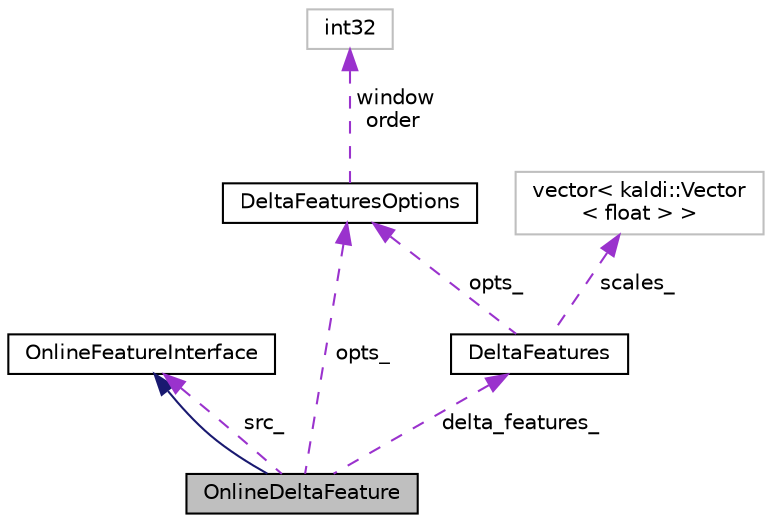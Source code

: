 digraph "OnlineDeltaFeature"
{
  edge [fontname="Helvetica",fontsize="10",labelfontname="Helvetica",labelfontsize="10"];
  node [fontname="Helvetica",fontsize="10",shape=record];
  Node2 [label="OnlineDeltaFeature",height=0.2,width=0.4,color="black", fillcolor="grey75", style="filled", fontcolor="black"];
  Node3 -> Node2 [dir="back",color="midnightblue",fontsize="10",style="solid",fontname="Helvetica"];
  Node3 [label="OnlineFeatureInterface",height=0.2,width=0.4,color="black", fillcolor="white", style="filled",URL="$classkaldi_1_1OnlineFeatureInterface.html",tooltip="OnlineFeatureInterface is an interface for online feature processing (it is also usable in the offlin..."];
  Node3 -> Node2 [dir="back",color="darkorchid3",fontsize="10",style="dashed",label=" src_" ,fontname="Helvetica"];
  Node4 -> Node2 [dir="back",color="darkorchid3",fontsize="10",style="dashed",label=" delta_features_" ,fontname="Helvetica"];
  Node4 [label="DeltaFeatures",height=0.2,width=0.4,color="black", fillcolor="white", style="filled",URL="$classkaldi_1_1DeltaFeatures.html"];
  Node5 -> Node4 [dir="back",color="darkorchid3",fontsize="10",style="dashed",label=" opts_" ,fontname="Helvetica"];
  Node5 [label="DeltaFeaturesOptions",height=0.2,width=0.4,color="black", fillcolor="white", style="filled",URL="$structkaldi_1_1DeltaFeaturesOptions.html"];
  Node6 -> Node5 [dir="back",color="darkorchid3",fontsize="10",style="dashed",label=" window\norder" ,fontname="Helvetica"];
  Node6 [label="int32",height=0.2,width=0.4,color="grey75", fillcolor="white", style="filled"];
  Node7 -> Node4 [dir="back",color="darkorchid3",fontsize="10",style="dashed",label=" scales_" ,fontname="Helvetica"];
  Node7 [label="vector\< kaldi::Vector\l\< float \> \>",height=0.2,width=0.4,color="grey75", fillcolor="white", style="filled"];
  Node5 -> Node2 [dir="back",color="darkorchid3",fontsize="10",style="dashed",label=" opts_" ,fontname="Helvetica"];
}
